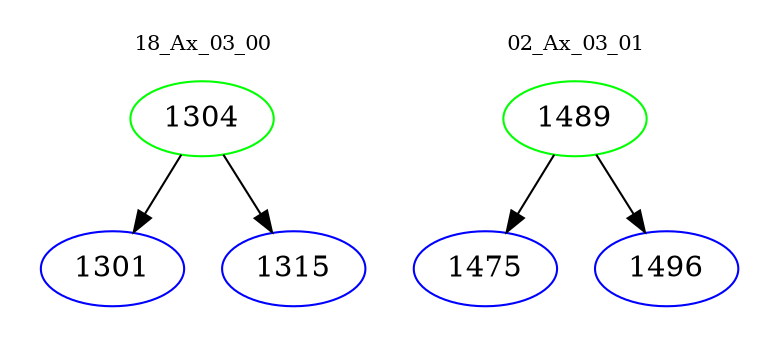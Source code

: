 digraph{
subgraph cluster_0 {
color = white
label = "18_Ax_03_00";
fontsize=10;
T0_1304 [label="1304", color="green"]
T0_1304 -> T0_1301 [color="black"]
T0_1301 [label="1301", color="blue"]
T0_1304 -> T0_1315 [color="black"]
T0_1315 [label="1315", color="blue"]
}
subgraph cluster_1 {
color = white
label = "02_Ax_03_01";
fontsize=10;
T1_1489 [label="1489", color="green"]
T1_1489 -> T1_1475 [color="black"]
T1_1475 [label="1475", color="blue"]
T1_1489 -> T1_1496 [color="black"]
T1_1496 [label="1496", color="blue"]
}
}
